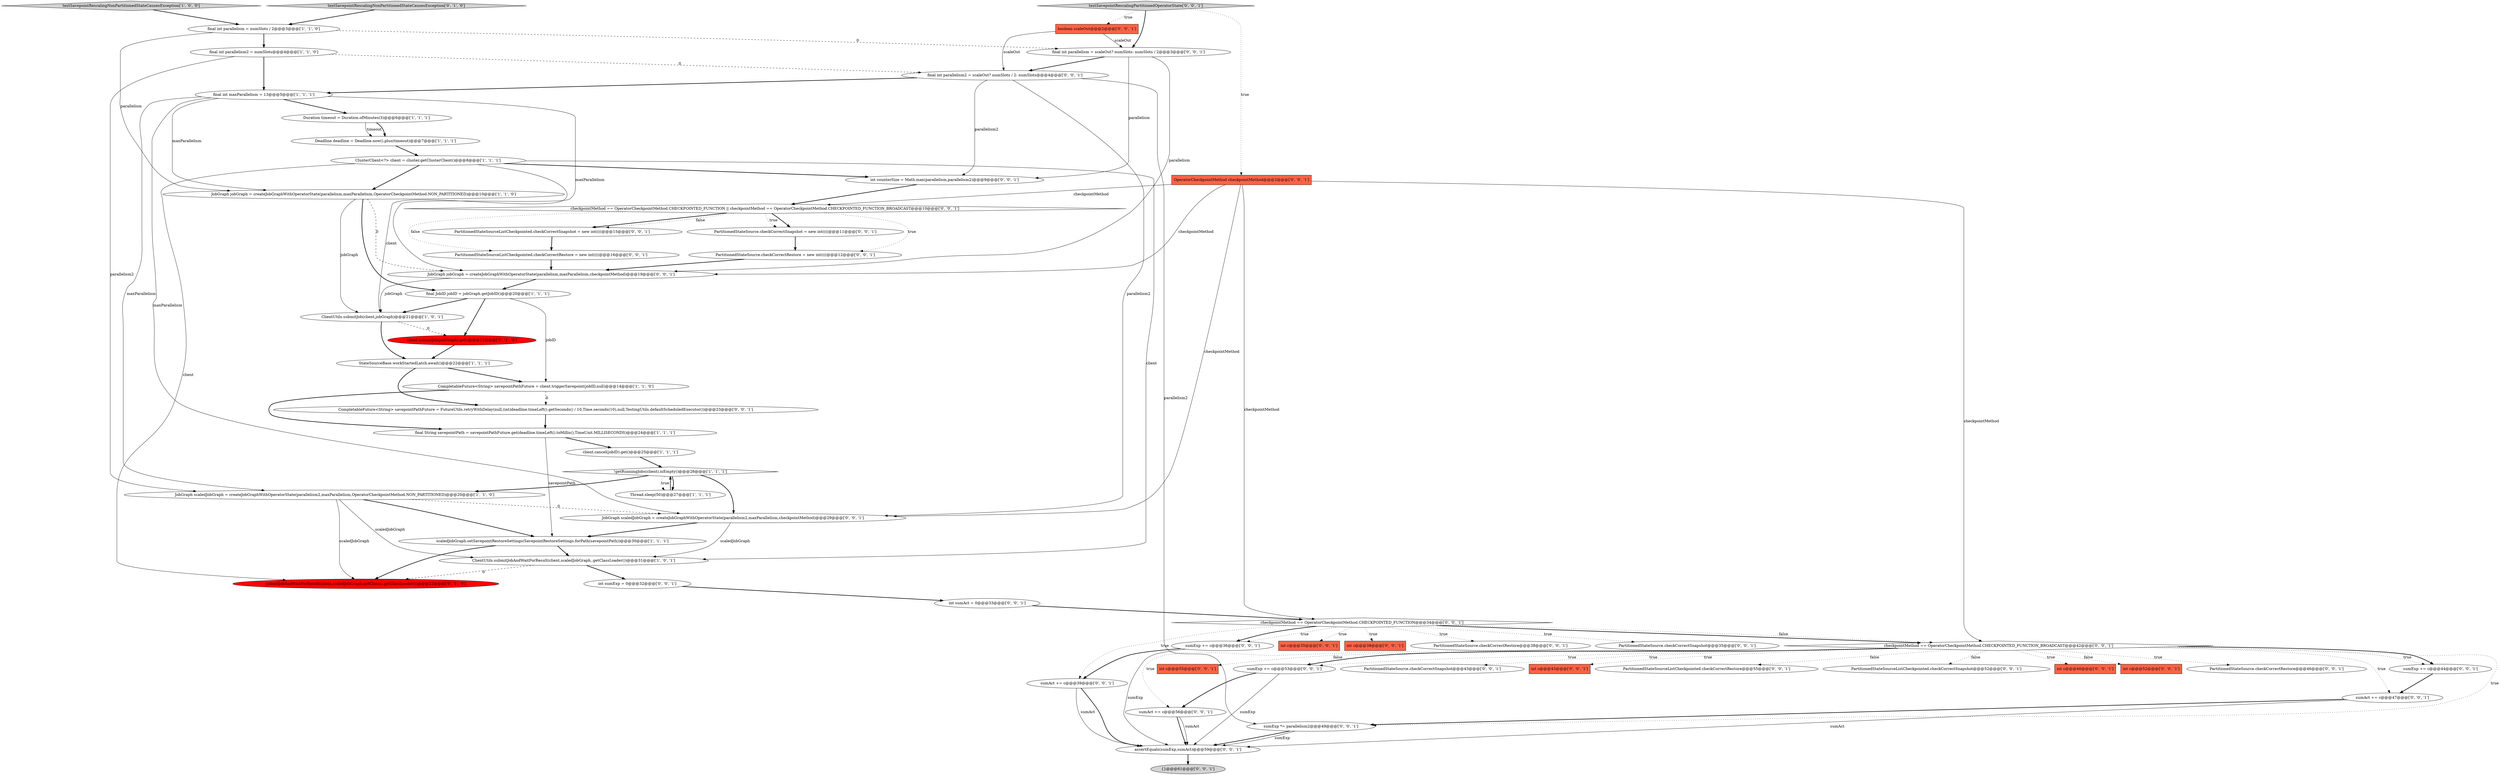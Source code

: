 digraph {
29 [style = filled, label = "JobGraph jobGraph = createJobGraphWithOperatorState(parallelism,maxParallelism,checkpointMethod)@@@19@@@['0', '0', '1']", fillcolor = white, shape = ellipse image = "AAA0AAABBB3BBB"];
39 [style = filled, label = "int counterSize = Math.max(parallelism,parallelism2)@@@9@@@['0', '0', '1']", fillcolor = white, shape = ellipse image = "AAA0AAABBB3BBB"];
49 [style = filled, label = "final int parallelism2 = scaleOut? numSlots / 2: numSlots@@@4@@@['0', '0', '1']", fillcolor = white, shape = ellipse image = "AAA0AAABBB3BBB"];
38 [style = filled, label = "int c@@@55@@@['0', '0', '1']", fillcolor = tomato, shape = box image = "AAA0AAABBB3BBB"];
37 [style = filled, label = "sumAct += c@@@47@@@['0', '0', '1']", fillcolor = white, shape = ellipse image = "AAA0AAABBB3BBB"];
7 [style = filled, label = "JobGraph jobGraph = createJobGraphWithOperatorState(parallelism,maxParallelism,OperatorCheckpointMethod.NON_PARTITIONED)@@@10@@@['1', '1', '0']", fillcolor = white, shape = ellipse image = "AAA0AAABBB1BBB"];
53 [style = filled, label = "int c@@@35@@@['0', '0', '1']", fillcolor = tomato, shape = box image = "AAA0AAABBB3BBB"];
59 [style = filled, label = "int sumExp = 0@@@32@@@['0', '0', '1']", fillcolor = white, shape = ellipse image = "AAA0AAABBB3BBB"];
16 [style = filled, label = "final int parallelism = numSlots / 2@@@3@@@['1', '1', '0']", fillcolor = white, shape = ellipse image = "AAA0AAABBB1BBB"];
43 [style = filled, label = "int c@@@38@@@['0', '0', '1']", fillcolor = tomato, shape = box image = "AAA0AAABBB3BBB"];
44 [style = filled, label = "int sumAct = 0@@@33@@@['0', '0', '1']", fillcolor = white, shape = ellipse image = "AAA0AAABBB3BBB"];
1 [style = filled, label = "Deadline deadline = Deadline.now().plus(timeout)@@@7@@@['1', '1', '1']", fillcolor = white, shape = ellipse image = "AAA0AAABBB1BBB"];
60 [style = filled, label = "checkpointMethod == OperatorCheckpointMethod.CHECKPOINTED_FUNCTION_BROADCAST@@@42@@@['0', '0', '1']", fillcolor = white, shape = diamond image = "AAA0AAABBB3BBB"];
26 [style = filled, label = "PartitionedStateSource.checkCorrectSnapshot@@@43@@@['0', '0', '1']", fillcolor = white, shape = ellipse image = "AAA0AAABBB3BBB"];
11 [style = filled, label = "client.cancel(jobID).get()@@@25@@@['1', '1', '1']", fillcolor = white, shape = ellipse image = "AAA0AAABBB1BBB"];
15 [style = filled, label = "final String savepointPath = savepointPathFuture.get(deadline.timeLeft().toMillis(),TimeUnit.MILLISECONDS)@@@24@@@['1', '1', '1']", fillcolor = white, shape = ellipse image = "AAA0AAABBB1BBB"];
8 [style = filled, label = "ClientUtils.submitJob(client,jobGraph)@@@21@@@['1', '0', '1']", fillcolor = white, shape = ellipse image = "AAA0AAABBB1BBB"];
24 [style = filled, label = "PartitionedStateSource.checkCorrectRestore@@@38@@@['0', '0', '1']", fillcolor = white, shape = ellipse image = "AAA0AAABBB3BBB"];
42 [style = filled, label = "sumExp += c@@@36@@@['0', '0', '1']", fillcolor = white, shape = ellipse image = "AAA0AAABBB3BBB"];
10 [style = filled, label = "StateSourceBase.workStartedLatch.await()@@@22@@@['1', '1', '1']", fillcolor = white, shape = ellipse image = "AAA0AAABBB1BBB"];
19 [style = filled, label = "testSavepointRescalingNonPartitionedStateCausesException['0', '1', '0']", fillcolor = lightgray, shape = diamond image = "AAA0AAABBB2BBB"];
23 [style = filled, label = "int c@@@43@@@['0', '0', '1']", fillcolor = tomato, shape = box image = "AAA0AAABBB3BBB"];
41 [style = filled, label = "PartitionedStateSourceListCheckpointed.checkCorrectRestore = new int((((@@@16@@@['0', '0', '1']", fillcolor = white, shape = ellipse image = "AAA0AAABBB3BBB"];
21 [style = filled, label = "client.submitJob(jobGraph).get()@@@12@@@['0', '1', '0']", fillcolor = red, shape = ellipse image = "AAA1AAABBB2BBB"];
6 [style = filled, label = "Duration timeout = Duration.ofMinutes(3)@@@6@@@['1', '1', '1']", fillcolor = white, shape = ellipse image = "AAA0AAABBB1BBB"];
34 [style = filled, label = "checkpointMethod == OperatorCheckpointMethod.CHECKPOINTED_FUNCTION || checkpointMethod == OperatorCheckpointMethod.CHECKPOINTED_FUNCTION_BROADCAST@@@10@@@['0', '0', '1']", fillcolor = white, shape = diamond image = "AAA0AAABBB3BBB"];
54 [style = filled, label = "sumAct += c@@@39@@@['0', '0', '1']", fillcolor = white, shape = ellipse image = "AAA0AAABBB3BBB"];
3 [style = filled, label = "testSavepointRescalingNonPartitionedStateCausesException['1', '0', '0']", fillcolor = lightgray, shape = diamond image = "AAA0AAABBB1BBB"];
27 [style = filled, label = "assertEquals(sumExp,sumAct)@@@59@@@['0', '0', '1']", fillcolor = white, shape = ellipse image = "AAA0AAABBB3BBB"];
12 [style = filled, label = "ClusterClient<?> client = cluster.getClusterClient()@@@8@@@['1', '1', '1']", fillcolor = white, shape = ellipse image = "AAA0AAABBB1BBB"];
51 [style = filled, label = "sumExp *= parallelism2@@@49@@@['0', '0', '1']", fillcolor = white, shape = ellipse image = "AAA0AAABBB3BBB"];
13 [style = filled, label = "!getRunningJobs(client).isEmpty()@@@26@@@['1', '1', '1']", fillcolor = white, shape = diamond image = "AAA0AAABBB1BBB"];
45 [style = filled, label = "PartitionedStateSource.checkCorrectSnapshot@@@35@@@['0', '0', '1']", fillcolor = white, shape = ellipse image = "AAA0AAABBB3BBB"];
57 [style = filled, label = "PartitionedStateSourceListCheckpointed.checkCorrectRestore@@@55@@@['0', '0', '1']", fillcolor = white, shape = ellipse image = "AAA0AAABBB3BBB"];
20 [style = filled, label = "submitJobAndWaitForResult(client,scaledJobGraph,getClass().getClassLoader())@@@22@@@['0', '1', '0']", fillcolor = red, shape = ellipse image = "AAA1AAABBB2BBB"];
2 [style = filled, label = "ClientUtils.submitJobAndWaitForResult(client,scaledJobGraph,.getClassLoader())@@@31@@@['1', '0', '1']", fillcolor = white, shape = ellipse image = "AAA0AAABBB1BBB"];
55 [style = filled, label = "{}@@@61@@@['0', '0', '1']", fillcolor = lightgray, shape = ellipse image = "AAA0AAABBB3BBB"];
47 [style = filled, label = "PartitionedStateSourceListCheckpointed.checkCorrectSnapshot@@@52@@@['0', '0', '1']", fillcolor = white, shape = ellipse image = "AAA0AAABBB3BBB"];
48 [style = filled, label = "int c@@@46@@@['0', '0', '1']", fillcolor = tomato, shape = box image = "AAA0AAABBB3BBB"];
14 [style = filled, label = "Thread.sleep(50)@@@27@@@['1', '1', '1']", fillcolor = white, shape = ellipse image = "AAA0AAABBB1BBB"];
17 [style = filled, label = "CompletableFuture<String> savepointPathFuture = client.triggerSavepoint(jobID,null)@@@14@@@['1', '1', '0']", fillcolor = white, shape = ellipse image = "AAA0AAABBB1BBB"];
30 [style = filled, label = "int c@@@52@@@['0', '0', '1']", fillcolor = tomato, shape = box image = "AAA0AAABBB3BBB"];
0 [style = filled, label = "JobGraph scaledJobGraph = createJobGraphWithOperatorState(parallelism2,maxParallelism,OperatorCheckpointMethod.NON_PARTITIONED)@@@20@@@['1', '1', '0']", fillcolor = white, shape = ellipse image = "AAA0AAABBB1BBB"];
33 [style = filled, label = "checkpointMethod == OperatorCheckpointMethod.CHECKPOINTED_FUNCTION@@@34@@@['0', '0', '1']", fillcolor = white, shape = diamond image = "AAA0AAABBB3BBB"];
18 [style = filled, label = "final int parallelism2 = numSlots@@@4@@@['1', '1', '0']", fillcolor = white, shape = ellipse image = "AAA0AAABBB1BBB"];
4 [style = filled, label = "scaledJobGraph.setSavepointRestoreSettings(SavepointRestoreSettings.forPath(savepointPath))@@@30@@@['1', '1', '1']", fillcolor = white, shape = ellipse image = "AAA0AAABBB1BBB"];
5 [style = filled, label = "final JobID jobID = jobGraph.getJobID()@@@20@@@['1', '1', '1']", fillcolor = white, shape = ellipse image = "AAA0AAABBB1BBB"];
40 [style = filled, label = "CompletableFuture<String> savepointPathFuture = FutureUtils.retryWithDelay(null,(int)deadline.timeLeft().getSeconds() / 10,Time.seconds(10),null,TestingUtils.defaultScheduledExecutor())@@@23@@@['0', '0', '1']", fillcolor = white, shape = ellipse image = "AAA0AAABBB3BBB"];
31 [style = filled, label = "PartitionedStateSource.checkCorrectSnapshot = new int((((@@@11@@@['0', '0', '1']", fillcolor = white, shape = ellipse image = "AAA0AAABBB3BBB"];
46 [style = filled, label = "PartitionedStateSourceListCheckpointed.checkCorrectSnapshot = new int((((@@@15@@@['0', '0', '1']", fillcolor = white, shape = ellipse image = "AAA0AAABBB3BBB"];
58 [style = filled, label = "sumAct += c@@@56@@@['0', '0', '1']", fillcolor = white, shape = ellipse image = "AAA0AAABBB3BBB"];
9 [style = filled, label = "final int maxParallelism = 13@@@5@@@['1', '1', '1']", fillcolor = white, shape = ellipse image = "AAA0AAABBB1BBB"];
25 [style = filled, label = "sumExp += c@@@44@@@['0', '0', '1']", fillcolor = white, shape = ellipse image = "AAA0AAABBB3BBB"];
32 [style = filled, label = "PartitionedStateSource.checkCorrectRestore = new int((((@@@12@@@['0', '0', '1']", fillcolor = white, shape = ellipse image = "AAA0AAABBB3BBB"];
28 [style = filled, label = "final int parallelism = scaleOut? numSlots: numSlots / 2@@@3@@@['0', '0', '1']", fillcolor = white, shape = ellipse image = "AAA0AAABBB3BBB"];
22 [style = filled, label = "sumExp += c@@@53@@@['0', '0', '1']", fillcolor = white, shape = ellipse image = "AAA0AAABBB3BBB"];
35 [style = filled, label = "boolean scaleOut@@@2@@@['0', '0', '1']", fillcolor = tomato, shape = box image = "AAA0AAABBB3BBB"];
52 [style = filled, label = "testSavepointRescalingPartitionedOperatorState['0', '0', '1']", fillcolor = lightgray, shape = diamond image = "AAA0AAABBB3BBB"];
56 [style = filled, label = "OperatorCheckpointMethod checkpointMethod@@@2@@@['0', '0', '1']", fillcolor = tomato, shape = box image = "AAA0AAABBB3BBB"];
36 [style = filled, label = "PartitionedStateSource.checkCorrectRestore@@@46@@@['0', '0', '1']", fillcolor = white, shape = ellipse image = "AAA0AAABBB3BBB"];
50 [style = filled, label = "JobGraph scaledJobGraph = createJobGraphWithOperatorState(parallelism2,maxParallelism,checkpointMethod)@@@29@@@['0', '0', '1']", fillcolor = white, shape = ellipse image = "AAA0AAABBB3BBB"];
35->28 [style = solid, label="scaleOut"];
60->38 [style = dotted, label="false"];
8->10 [style = bold, label=""];
21->10 [style = bold, label=""];
34->46 [style = bold, label=""];
29->5 [style = bold, label=""];
54->27 [style = bold, label=""];
60->48 [style = dotted, label="true"];
6->1 [style = solid, label="timeout"];
18->0 [style = solid, label="parallelism2"];
16->7 [style = solid, label="parallelism"];
50->2 [style = solid, label="scaledJobGraph"];
40->15 [style = bold, label=""];
60->22 [style = bold, label=""];
10->17 [style = bold, label=""];
3->16 [style = bold, label=""];
60->22 [style = dotted, label="true"];
18->49 [style = dashed, label="0"];
12->2 [style = solid, label="client"];
12->7 [style = bold, label=""];
9->6 [style = bold, label=""];
60->58 [style = dotted, label="true"];
52->28 [style = bold, label=""];
60->37 [style = dotted, label="true"];
60->30 [style = dotted, label="false"];
15->11 [style = bold, label=""];
34->46 [style = dotted, label="false"];
33->42 [style = bold, label=""];
11->13 [style = bold, label=""];
1->12 [style = bold, label=""];
2->59 [style = bold, label=""];
16->28 [style = dashed, label="0"];
13->14 [style = bold, label=""];
35->49 [style = solid, label="scaleOut"];
49->51 [style = solid, label="parallelism2"];
37->27 [style = solid, label="sumAct"];
39->34 [style = bold, label=""];
5->17 [style = solid, label="jobID"];
34->31 [style = bold, label=""];
49->39 [style = solid, label="parallelism2"];
4->2 [style = bold, label=""];
46->41 [style = bold, label=""];
5->21 [style = bold, label=""];
0->2 [style = solid, label="scaledJobGraph"];
60->25 [style = dotted, label="true"];
7->5 [style = bold, label=""];
0->20 [style = solid, label="scaledJobGraph"];
34->31 [style = dotted, label="true"];
28->39 [style = solid, label="parallelism"];
25->37 [style = bold, label=""];
54->27 [style = solid, label="sumAct"];
17->15 [style = bold, label=""];
18->9 [style = bold, label=""];
51->27 [style = bold, label=""];
33->45 [style = dotted, label="true"];
60->26 [style = dotted, label="true"];
59->44 [style = bold, label=""];
0->50 [style = dashed, label="0"];
13->0 [style = bold, label=""];
16->18 [style = bold, label=""];
31->32 [style = bold, label=""];
28->49 [style = bold, label=""];
44->33 [style = bold, label=""];
56->33 [style = solid, label="checkpointMethod"];
50->4 [style = bold, label=""];
52->56 [style = dotted, label="true"];
12->8 [style = solid, label="client"];
56->50 [style = solid, label="checkpointMethod"];
60->57 [style = dotted, label="false"];
60->47 [style = dotted, label="false"];
60->25 [style = bold, label=""];
19->16 [style = bold, label=""];
13->50 [style = bold, label=""];
6->1 [style = bold, label=""];
33->53 [style = dotted, label="true"];
56->34 [style = solid, label="checkpointMethod"];
33->54 [style = dotted, label="true"];
27->55 [style = bold, label=""];
22->58 [style = bold, label=""];
4->20 [style = bold, label=""];
10->40 [style = bold, label=""];
33->24 [style = dotted, label="true"];
60->36 [style = dotted, label="true"];
34->41 [style = dotted, label="false"];
14->13 [style = bold, label=""];
12->39 [style = bold, label=""];
13->14 [style = dotted, label="true"];
56->29 [style = solid, label="checkpointMethod"];
34->32 [style = dotted, label="true"];
60->51 [style = dotted, label="true"];
5->8 [style = bold, label=""];
58->27 [style = bold, label=""];
2->20 [style = dashed, label="0"];
33->60 [style = bold, label=""];
37->51 [style = bold, label=""];
49->50 [style = solid, label="parallelism2"];
33->43 [style = dotted, label="true"];
41->29 [style = bold, label=""];
51->27 [style = solid, label="sumExp"];
22->27 [style = solid, label="sumExp"];
60->23 [style = dotted, label="true"];
33->60 [style = dotted, label="false"];
8->21 [style = dashed, label="0"];
9->50 [style = solid, label="maxParallelism"];
9->0 [style = solid, label="maxParallelism"];
58->27 [style = solid, label="sumAct"];
32->29 [style = bold, label=""];
15->4 [style = solid, label="savepointPath"];
33->42 [style = dotted, label="true"];
0->4 [style = bold, label=""];
9->29 [style = solid, label="maxParallelism"];
17->40 [style = dashed, label="0"];
52->35 [style = dotted, label="true"];
12->20 [style = solid, label="client"];
7->8 [style = solid, label="jobGraph"];
42->27 [style = solid, label="sumExp"];
9->7 [style = solid, label="maxParallelism"];
7->29 [style = dashed, label="0"];
42->54 [style = bold, label=""];
29->8 [style = solid, label="jobGraph"];
49->9 [style = bold, label=""];
28->29 [style = solid, label="parallelism"];
56->60 [style = solid, label="checkpointMethod"];
}
